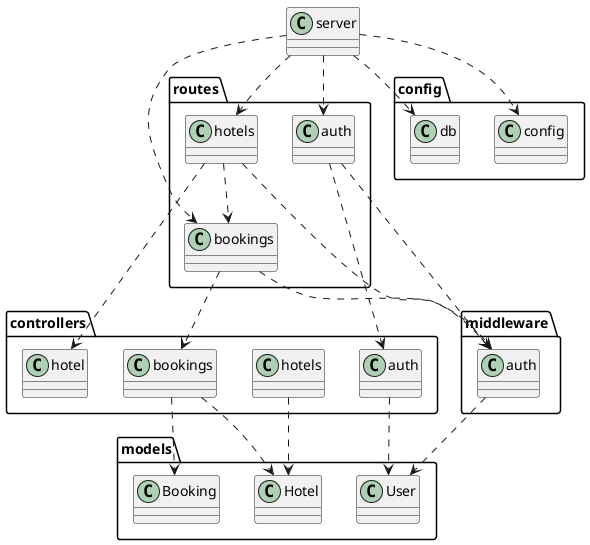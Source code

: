 @startuml class
class controllers.auth
class controllers.bookings
class controllers.hotels
class middleware.auth
class models.Booking
class models.Hotel
class models.User
class routes.auth
class routes.bookings
class routes.hotels
class server
class config.config
class config.db
server ..> config.config
server ..> config.db
server ..> routes.hotels
server ..> routes.auth
server ..> routes.bookings
routes.auth ..> controllers.auth
routes.auth ..> middleware.auth
routes.bookings ..> controllers.bookings
routes.bookings ..> middleware.auth
routes.hotels ..> controllers.hotel
routes.hotels ..> routes.bookings
routes.hotels ..> middleware.auth
middleware.auth ..> models.User
controllers.auth ..> models.User
controllers.bookings ..> models.Booking
controllers.bookings ..> models.Hotel
controllers.hotels ..> models.Hotel